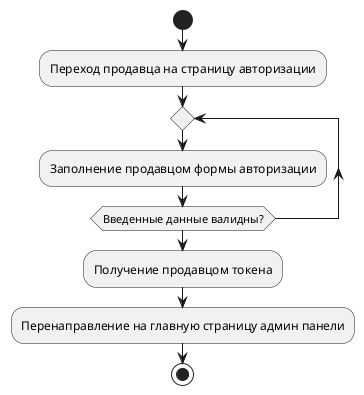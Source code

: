 @startuml
'https://plantuml.com/activity-diagram-beta

start
:Переход продавца на страницу авторизации;

repeat
  :Заполнение продавцом формы авторизации;
repeat while (Введенные данные валидны?)
:Получение продавцом токена;
:Перенаправление на главную страницу админ панели;

stop

@enduml

